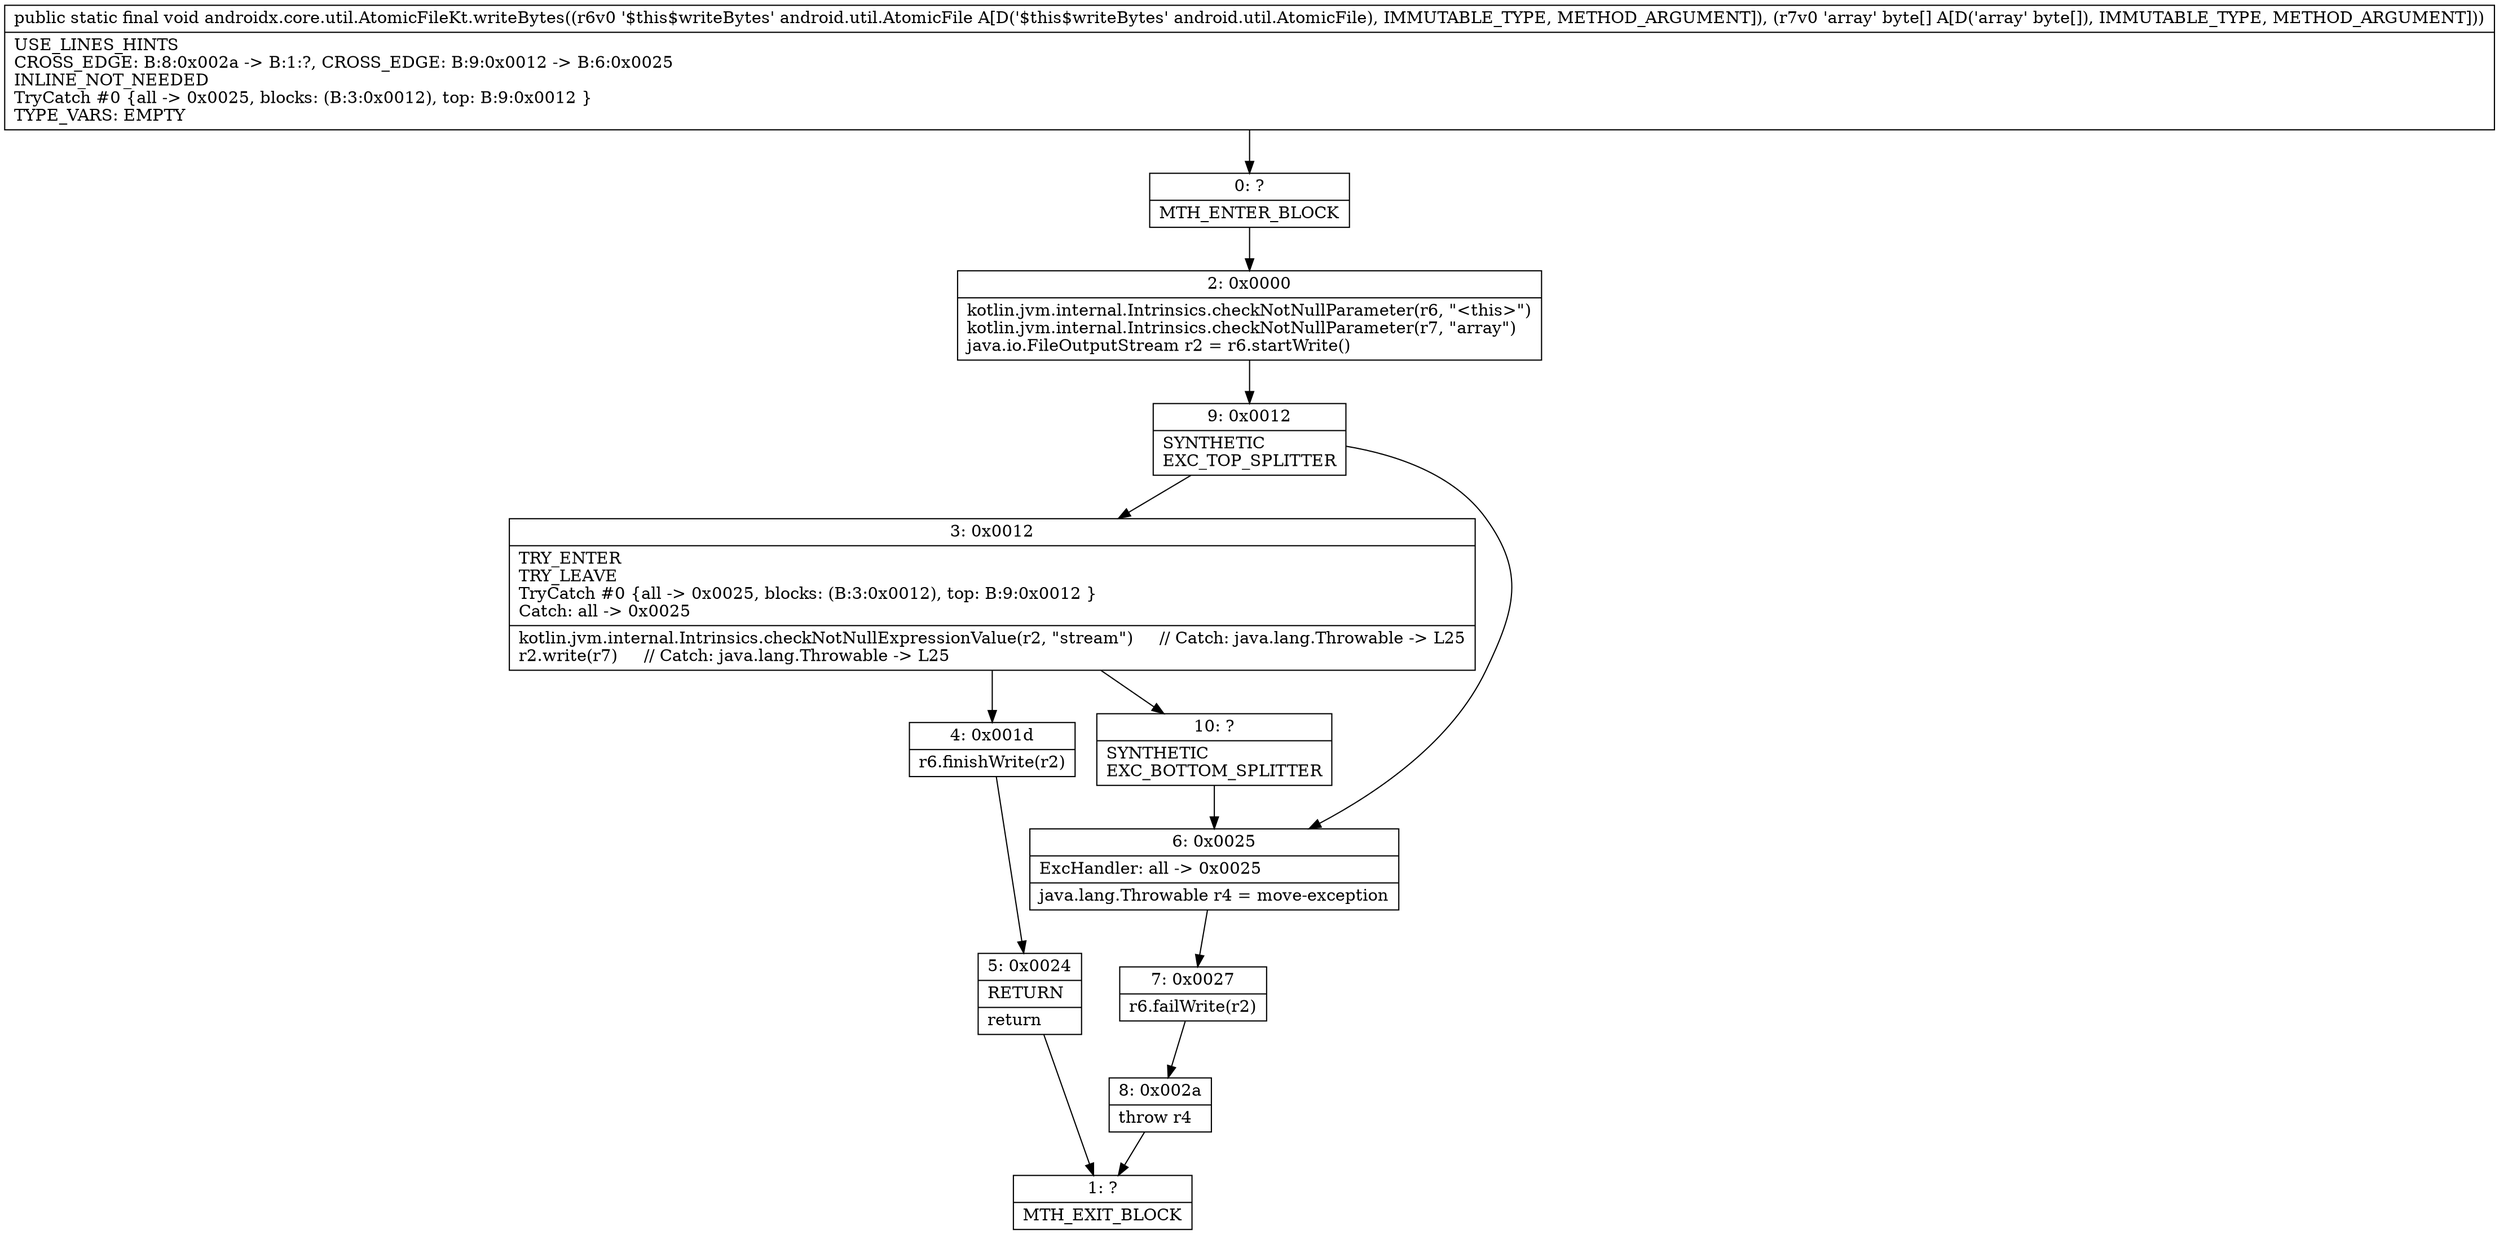digraph "CFG forandroidx.core.util.AtomicFileKt.writeBytes(Landroid\/util\/AtomicFile;[B)V" {
Node_0 [shape=record,label="{0\:\ ?|MTH_ENTER_BLOCK\l}"];
Node_2 [shape=record,label="{2\:\ 0x0000|kotlin.jvm.internal.Intrinsics.checkNotNullParameter(r6, \"\<this\>\")\lkotlin.jvm.internal.Intrinsics.checkNotNullParameter(r7, \"array\")\ljava.io.FileOutputStream r2 = r6.startWrite()\l}"];
Node_9 [shape=record,label="{9\:\ 0x0012|SYNTHETIC\lEXC_TOP_SPLITTER\l}"];
Node_3 [shape=record,label="{3\:\ 0x0012|TRY_ENTER\lTRY_LEAVE\lTryCatch #0 \{all \-\> 0x0025, blocks: (B:3:0x0012), top: B:9:0x0012 \}\lCatch: all \-\> 0x0025\l|kotlin.jvm.internal.Intrinsics.checkNotNullExpressionValue(r2, \"stream\")     \/\/ Catch: java.lang.Throwable \-\> L25\lr2.write(r7)     \/\/ Catch: java.lang.Throwable \-\> L25\l}"];
Node_4 [shape=record,label="{4\:\ 0x001d|r6.finishWrite(r2)\l}"];
Node_5 [shape=record,label="{5\:\ 0x0024|RETURN\l|return\l}"];
Node_1 [shape=record,label="{1\:\ ?|MTH_EXIT_BLOCK\l}"];
Node_10 [shape=record,label="{10\:\ ?|SYNTHETIC\lEXC_BOTTOM_SPLITTER\l}"];
Node_6 [shape=record,label="{6\:\ 0x0025|ExcHandler: all \-\> 0x0025\l|java.lang.Throwable r4 = move\-exception\l}"];
Node_7 [shape=record,label="{7\:\ 0x0027|r6.failWrite(r2)\l}"];
Node_8 [shape=record,label="{8\:\ 0x002a|throw r4\l}"];
MethodNode[shape=record,label="{public static final void androidx.core.util.AtomicFileKt.writeBytes((r6v0 '$this$writeBytes' android.util.AtomicFile A[D('$this$writeBytes' android.util.AtomicFile), IMMUTABLE_TYPE, METHOD_ARGUMENT]), (r7v0 'array' byte[] A[D('array' byte[]), IMMUTABLE_TYPE, METHOD_ARGUMENT]))  | USE_LINES_HINTS\lCROSS_EDGE: B:8:0x002a \-\> B:1:?, CROSS_EDGE: B:9:0x0012 \-\> B:6:0x0025\lINLINE_NOT_NEEDED\lTryCatch #0 \{all \-\> 0x0025, blocks: (B:3:0x0012), top: B:9:0x0012 \}\lTYPE_VARS: EMPTY\l}"];
MethodNode -> Node_0;Node_0 -> Node_2;
Node_2 -> Node_9;
Node_9 -> Node_3;
Node_9 -> Node_6;
Node_3 -> Node_4;
Node_3 -> Node_10;
Node_4 -> Node_5;
Node_5 -> Node_1;
Node_10 -> Node_6;
Node_6 -> Node_7;
Node_7 -> Node_8;
Node_8 -> Node_1;
}

